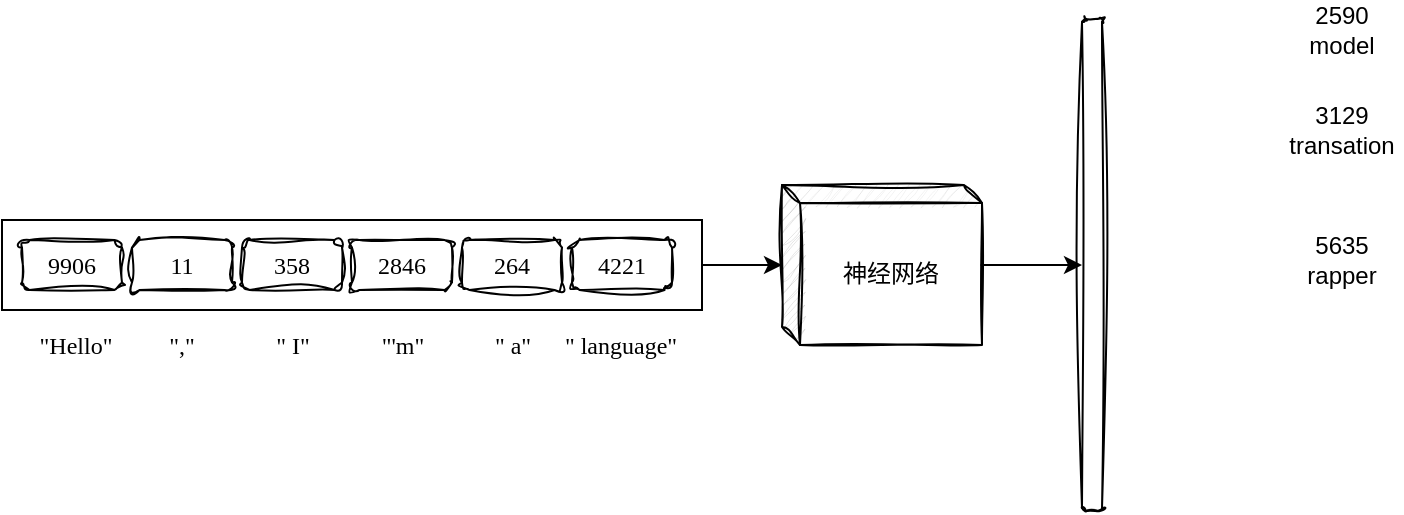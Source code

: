 <mxfile version="28.0.6">
  <diagram name="第 1 页" id="RAERaMDtoL3DC9eTLDLf">
    <mxGraphModel dx="811" dy="693" grid="1" gridSize="10" guides="1" tooltips="1" connect="1" arrows="1" fold="1" page="1" pageScale="1" pageWidth="827" pageHeight="1169" math="0" shadow="0">
      <root>
        <mxCell id="0" />
        <mxCell id="1" parent="0" />
        <mxCell id="lzarEEwiP4umfljfq3BW-16" style="rounded=0;orthogonalLoop=1;jettySize=auto;html=1;" edge="1" parent="1" source="lzarEEwiP4umfljfq3BW-7" target="lzarEEwiP4umfljfq3BW-15">
          <mxGeometry relative="1" as="geometry" />
        </mxCell>
        <mxCell id="lzarEEwiP4umfljfq3BW-7" value="" style="rounded=0;whiteSpace=wrap;html=1;" vertex="1" parent="1">
          <mxGeometry x="60" y="150" width="350" height="45" as="geometry" />
        </mxCell>
        <mxCell id="lzarEEwiP4umfljfq3BW-1" value="9906" style="rounded=1;whiteSpace=wrap;html=1;glass=0;fontFamily=Comic Sans MS;shadow=0;sketch=1;curveFitting=1;jiggle=2;" vertex="1" parent="1">
          <mxGeometry x="70" y="160" width="50" height="25" as="geometry" />
        </mxCell>
        <mxCell id="lzarEEwiP4umfljfq3BW-2" value="11" style="rounded=1;whiteSpace=wrap;html=1;sketch=1;curveFitting=1;jiggle=2;glass=0;fontFamily=Comic Sans MS;" vertex="1" parent="1">
          <mxGeometry x="125" y="160" width="50" height="25" as="geometry" />
        </mxCell>
        <mxCell id="lzarEEwiP4umfljfq3BW-3" value="358" style="rounded=1;whiteSpace=wrap;html=1;sketch=1;curveFitting=1;jiggle=2;glass=0;fontFamily=Comic Sans MS;" vertex="1" parent="1">
          <mxGeometry x="180" y="160" width="50" height="25" as="geometry" />
        </mxCell>
        <mxCell id="lzarEEwiP4umfljfq3BW-4" value="2846" style="rounded=1;whiteSpace=wrap;html=1;sketch=1;curveFitting=1;jiggle=2;glass=0;fontFamily=Comic Sans MS;" vertex="1" parent="1">
          <mxGeometry x="235" y="160" width="50" height="25" as="geometry" />
        </mxCell>
        <mxCell id="lzarEEwiP4umfljfq3BW-5" value="264" style="rounded=1;whiteSpace=wrap;html=1;sketch=1;curveFitting=1;jiggle=2;glass=0;fontFamily=Comic Sans MS;" vertex="1" parent="1">
          <mxGeometry x="290" y="160" width="50" height="25" as="geometry" />
        </mxCell>
        <mxCell id="lzarEEwiP4umfljfq3BW-8" value="&quot;Hello&quot;" style="text;html=1;align=center;verticalAlign=middle;whiteSpace=wrap;rounded=0;fontFamily=Comic Sans MS;" vertex="1" parent="1">
          <mxGeometry x="66.5" y="200" width="60" height="25" as="geometry" />
        </mxCell>
        <mxCell id="lzarEEwiP4umfljfq3BW-9" value="&quot;,&quot;" style="text;html=1;align=center;verticalAlign=middle;whiteSpace=wrap;rounded=0;fontFamily=Comic Sans MS;" vertex="1" parent="1">
          <mxGeometry x="123.25" y="200" width="53.5" height="25" as="geometry" />
        </mxCell>
        <mxCell id="lzarEEwiP4umfljfq3BW-10" value="&quot; I&quot;" style="text;html=1;align=center;verticalAlign=middle;whiteSpace=wrap;rounded=0;fontFamily=Comic Sans MS;" vertex="1" parent="1">
          <mxGeometry x="185.75" y="200" width="38.5" height="25" as="geometry" />
        </mxCell>
        <mxCell id="lzarEEwiP4umfljfq3BW-11" value="&quot;&#39;m&quot;" style="text;html=1;align=center;verticalAlign=middle;whiteSpace=wrap;rounded=0;fontFamily=Comic Sans MS;" vertex="1" parent="1">
          <mxGeometry x="240.75" y="200" width="38.5" height="25" as="geometry" />
        </mxCell>
        <mxCell id="lzarEEwiP4umfljfq3BW-12" value="4221" style="rounded=1;whiteSpace=wrap;html=1;sketch=1;curveFitting=1;jiggle=2;glass=0;fontFamily=Comic Sans MS;" vertex="1" parent="1">
          <mxGeometry x="345" y="160" width="50" height="25" as="geometry" />
        </mxCell>
        <mxCell id="lzarEEwiP4umfljfq3BW-13" value="&quot; a&quot;" style="text;html=1;align=center;verticalAlign=middle;whiteSpace=wrap;rounded=0;fontFamily=Comic Sans MS;" vertex="1" parent="1">
          <mxGeometry x="295.75" y="200" width="38.5" height="25" as="geometry" />
        </mxCell>
        <mxCell id="lzarEEwiP4umfljfq3BW-14" value="&quot; language&quot;" style="text;html=1;align=center;verticalAlign=middle;whiteSpace=wrap;rounded=0;fontFamily=Comic Sans MS;" vertex="1" parent="1">
          <mxGeometry x="335.37" y="200" width="69.25" height="25" as="geometry" />
        </mxCell>
        <mxCell id="lzarEEwiP4umfljfq3BW-15" value="神经网络" style="shape=cube;whiteSpace=wrap;html=1;boundedLbl=1;backgroundOutline=1;darkOpacity=0.05;darkOpacity2=0.1;size=9;fontFamily=Comic Sans MS;sketch=1;curveFitting=1;jiggle=2;" vertex="1" parent="1">
          <mxGeometry x="450" y="132.5" width="100" height="80" as="geometry" />
        </mxCell>
        <mxCell id="lzarEEwiP4umfljfq3BW-17" value="" style="rounded=1;whiteSpace=wrap;html=1;sketch=1;curveFitting=1;jiggle=2;" vertex="1" parent="1">
          <mxGeometry x="600" y="49.38" width="10" height="246.25" as="geometry" />
        </mxCell>
        <mxCell id="lzarEEwiP4umfljfq3BW-18" style="rounded=0;orthogonalLoop=1;jettySize=auto;html=1;exitX=0.993;exitY=0.5;exitDx=0;exitDy=0;exitPerimeter=0;entryX=0;entryY=0.5;entryDx=0;entryDy=0;" edge="1" parent="1" source="lzarEEwiP4umfljfq3BW-15" target="lzarEEwiP4umfljfq3BW-17">
          <mxGeometry relative="1" as="geometry" />
        </mxCell>
        <mxCell id="lzarEEwiP4umfljfq3BW-19" value="2590 model" style="text;html=1;align=center;verticalAlign=middle;whiteSpace=wrap;rounded=0;" vertex="1" parent="1">
          <mxGeometry x="700" y="40" width="60" height="30" as="geometry" />
        </mxCell>
        <mxCell id="lzarEEwiP4umfljfq3BW-20" value="3129 transation" style="text;html=1;align=center;verticalAlign=middle;whiteSpace=wrap;rounded=0;" vertex="1" parent="1">
          <mxGeometry x="700" y="90" width="60" height="30" as="geometry" />
        </mxCell>
        <mxCell id="lzarEEwiP4umfljfq3BW-21" value="5635 rapper" style="text;html=1;align=center;verticalAlign=middle;whiteSpace=wrap;rounded=0;" vertex="1" parent="1">
          <mxGeometry x="700" y="155" width="60" height="30" as="geometry" />
        </mxCell>
      </root>
    </mxGraphModel>
  </diagram>
</mxfile>
